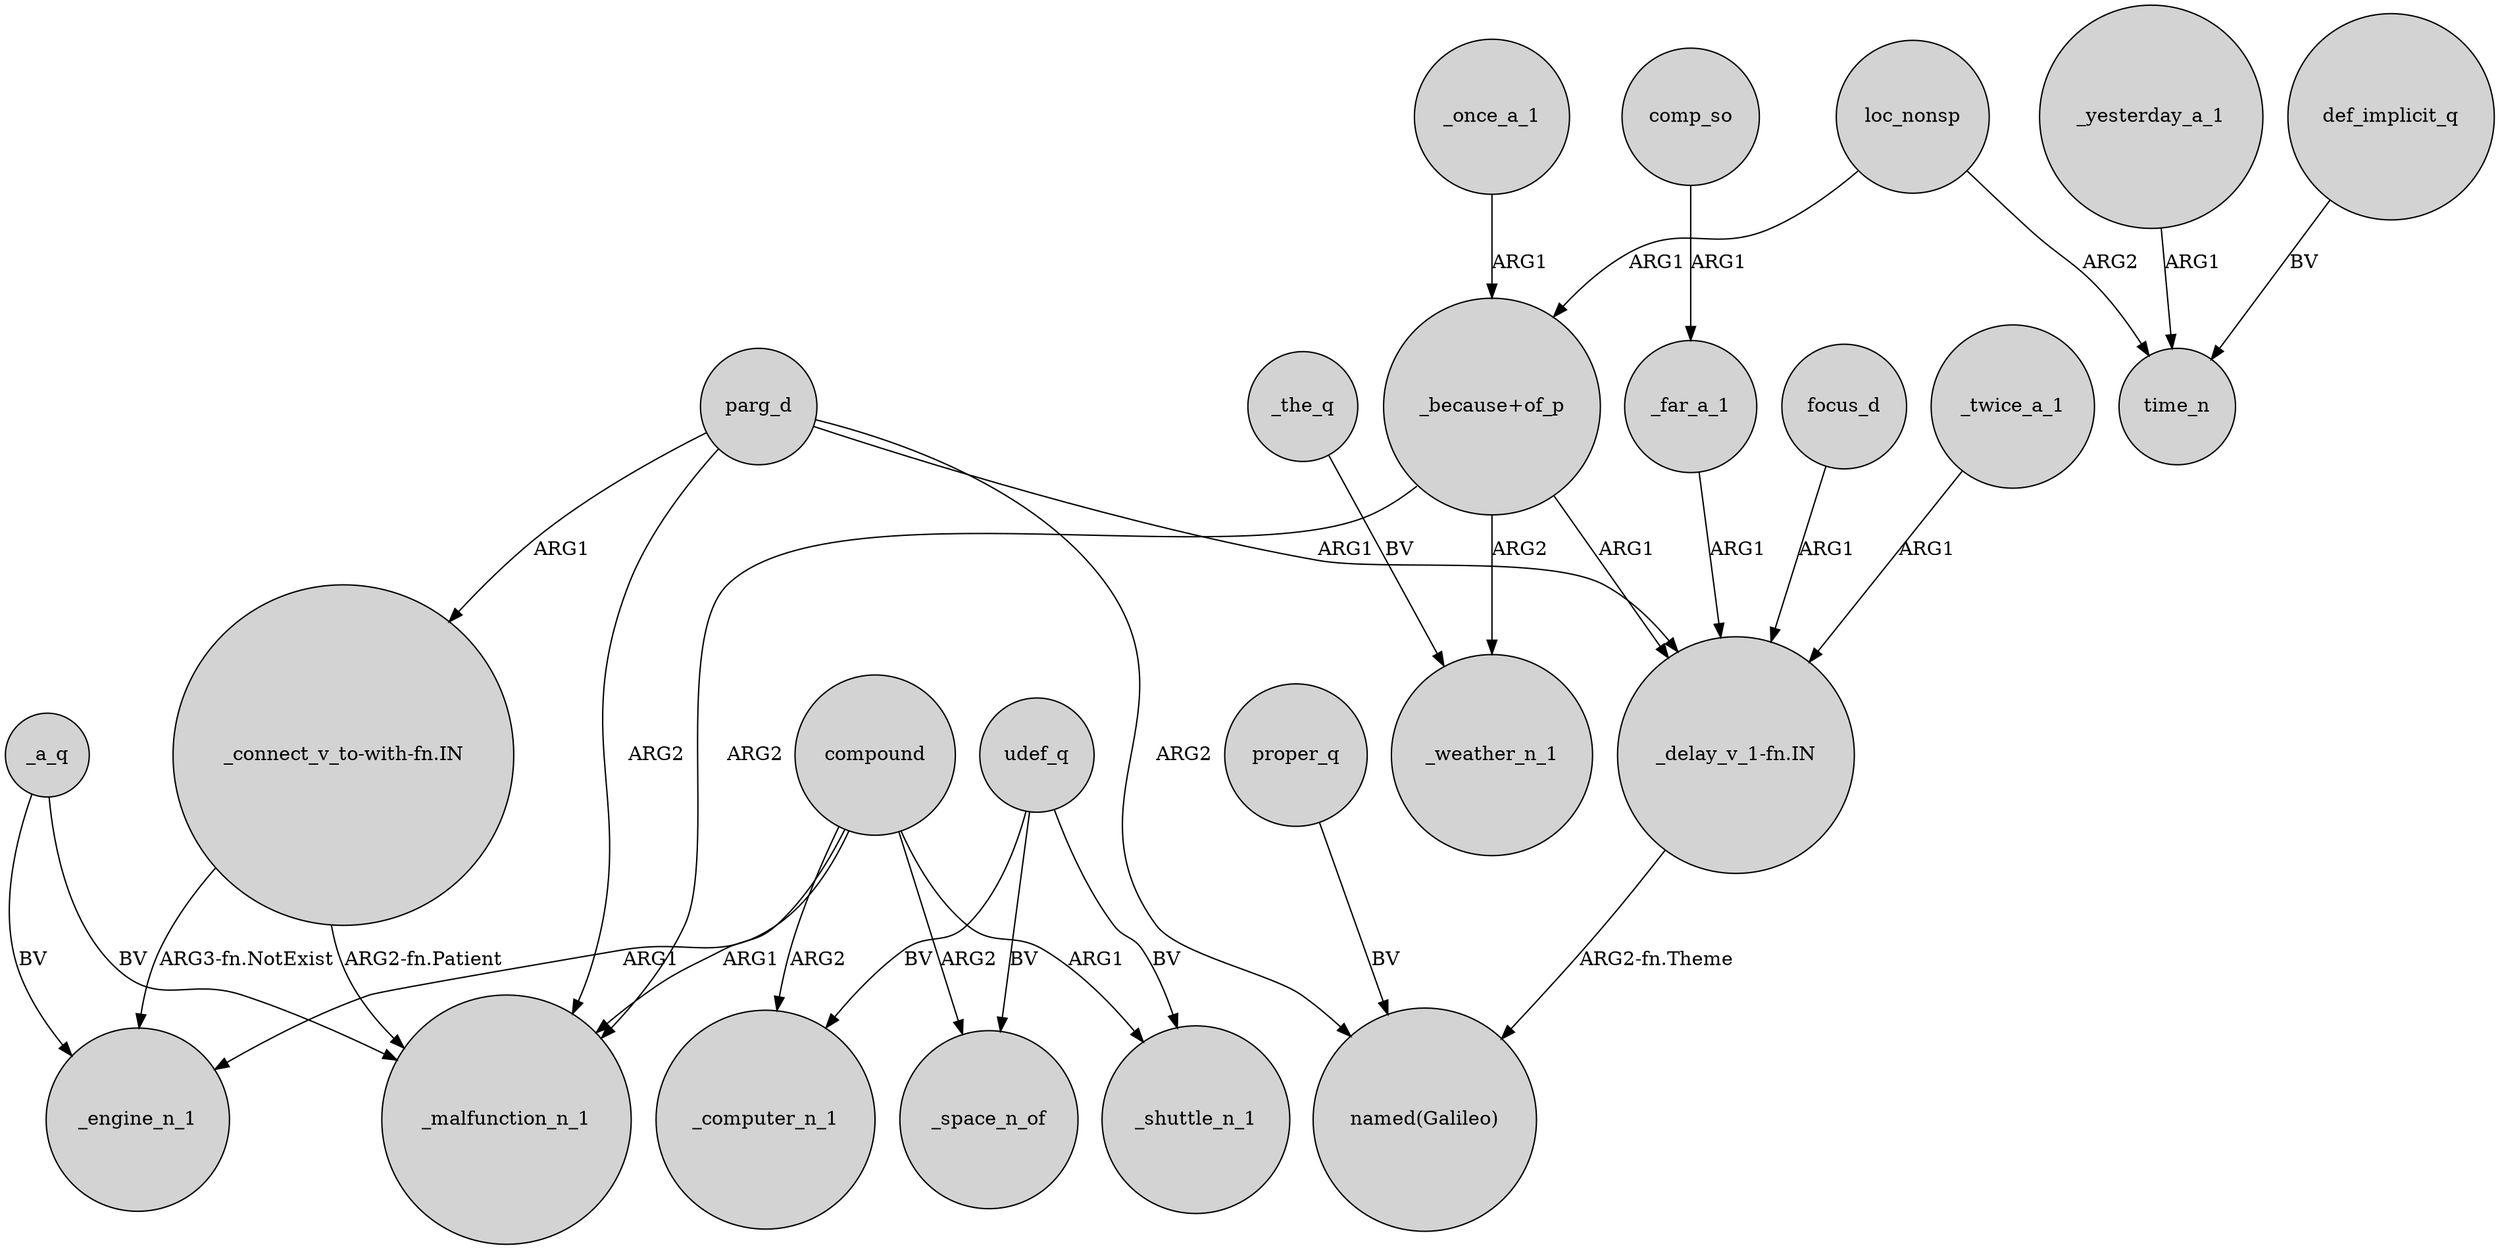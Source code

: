digraph {
	node [shape=circle style=filled]
	compound -> _engine_n_1 [label=ARG1]
	"_connect_v_to-with-fn.IN" -> _malfunction_n_1 [label="ARG2-fn.Patient"]
	_yesterday_a_1 -> time_n [label=ARG1]
	_far_a_1 -> "_delay_v_1-fn.IN" [label=ARG1]
	"_because+of_p" -> _weather_n_1 [label=ARG2]
	udef_q -> _shuttle_n_1 [label=BV]
	_once_a_1 -> "_because+of_p" [label=ARG1]
	parg_d -> "named(Galileo)" [label=ARG2]
	parg_d -> "_delay_v_1-fn.IN" [label=ARG1]
	compound -> _space_n_of [label=ARG2]
	udef_q -> _computer_n_1 [label=BV]
	loc_nonsp -> time_n [label=ARG2]
	compound -> _computer_n_1 [label=ARG2]
	comp_so -> _far_a_1 [label=ARG1]
	focus_d -> "_delay_v_1-fn.IN" [label=ARG1]
	compound -> _shuttle_n_1 [label=ARG1]
	udef_q -> _space_n_of [label=BV]
	"_because+of_p" -> _malfunction_n_1 [label=ARG2]
	proper_q -> "named(Galileo)" [label=BV]
	parg_d -> _malfunction_n_1 [label=ARG2]
	parg_d -> "_connect_v_to-with-fn.IN" [label=ARG1]
	"_because+of_p" -> "_delay_v_1-fn.IN" [label=ARG1]
	"_connect_v_to-with-fn.IN" -> _engine_n_1 [label="ARG3-fn.NotExist"]
	compound -> _malfunction_n_1 [label=ARG1]
	_twice_a_1 -> "_delay_v_1-fn.IN" [label=ARG1]
	loc_nonsp -> "_because+of_p" [label=ARG1]
	_the_q -> _weather_n_1 [label=BV]
	_a_q -> _malfunction_n_1 [label=BV]
	"_delay_v_1-fn.IN" -> "named(Galileo)" [label="ARG2-fn.Theme"]
	_a_q -> _engine_n_1 [label=BV]
	def_implicit_q -> time_n [label=BV]
}

